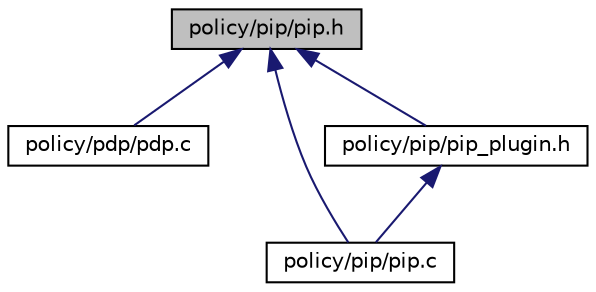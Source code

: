 digraph "policy/pip/pip.h"
{
  edge [fontname="Helvetica",fontsize="10",labelfontname="Helvetica",labelfontsize="10"];
  node [fontname="Helvetica",fontsize="10",shape=record];
  Node9 [label="policy/pip/pip.h",height=0.2,width=0.4,color="black", fillcolor="grey75", style="filled", fontcolor="black"];
  Node9 -> Node10 [dir="back",color="midnightblue",fontsize="10",style="solid",fontname="Helvetica"];
  Node10 [label="policy/pdp/pdp.c",height=0.2,width=0.4,color="black", fillcolor="white", style="filled",URL="$pdp_8c.html"];
  Node9 -> Node11 [dir="back",color="midnightblue",fontsize="10",style="solid",fontname="Helvetica"];
  Node11 [label="policy/pip/pip.c",height=0.2,width=0.4,color="black", fillcolor="white", style="filled",URL="$pip_8c.html"];
  Node9 -> Node12 [dir="back",color="midnightblue",fontsize="10",style="solid",fontname="Helvetica"];
  Node12 [label="policy/pip/pip_plugin.h",height=0.2,width=0.4,color="black", fillcolor="white", style="filled",URL="$pip__plugin_8h.html"];
  Node12 -> Node11 [dir="back",color="midnightblue",fontsize="10",style="solid",fontname="Helvetica"];
}
